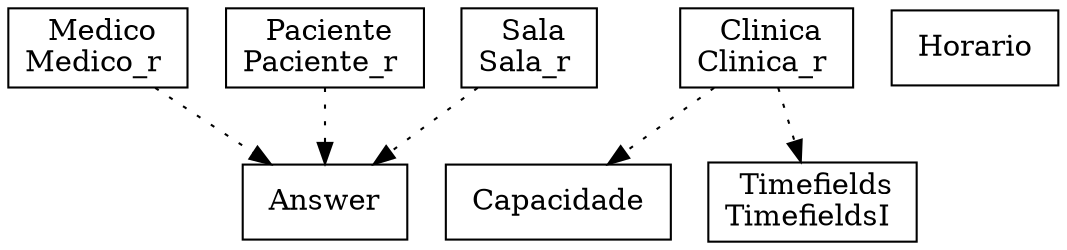 digraph {
Answer [ label=" Answer " shape= box ]
Capacidade [ label=" Capacidade " shape= box ]
Clinica_r [ label=" Clinica\nClinica_r " shape= box ]
Horario [ label=" Horario " shape= box ]
Medico_r [ label=" Medico\nMedico_r " shape= box ]
Paciente_r [ label=" Paciente\nPaciente_r " shape= box ]
Sala_r [ label=" Sala\nSala_r " shape= box ]
TimefieldsI [ label=" Timefields\nTimefieldsI " shape= box ]

"Clinica_r" -> "Capacidade" [style= dotted ]
"Clinica_r" -> "TimefieldsI" [style= dotted ]
"Medico_r" -> "Answer" [style= dotted ]
"Paciente_r" -> "Answer" [style= dotted ]
"Sala_r" -> "Answer" [style= dotted ]
}
